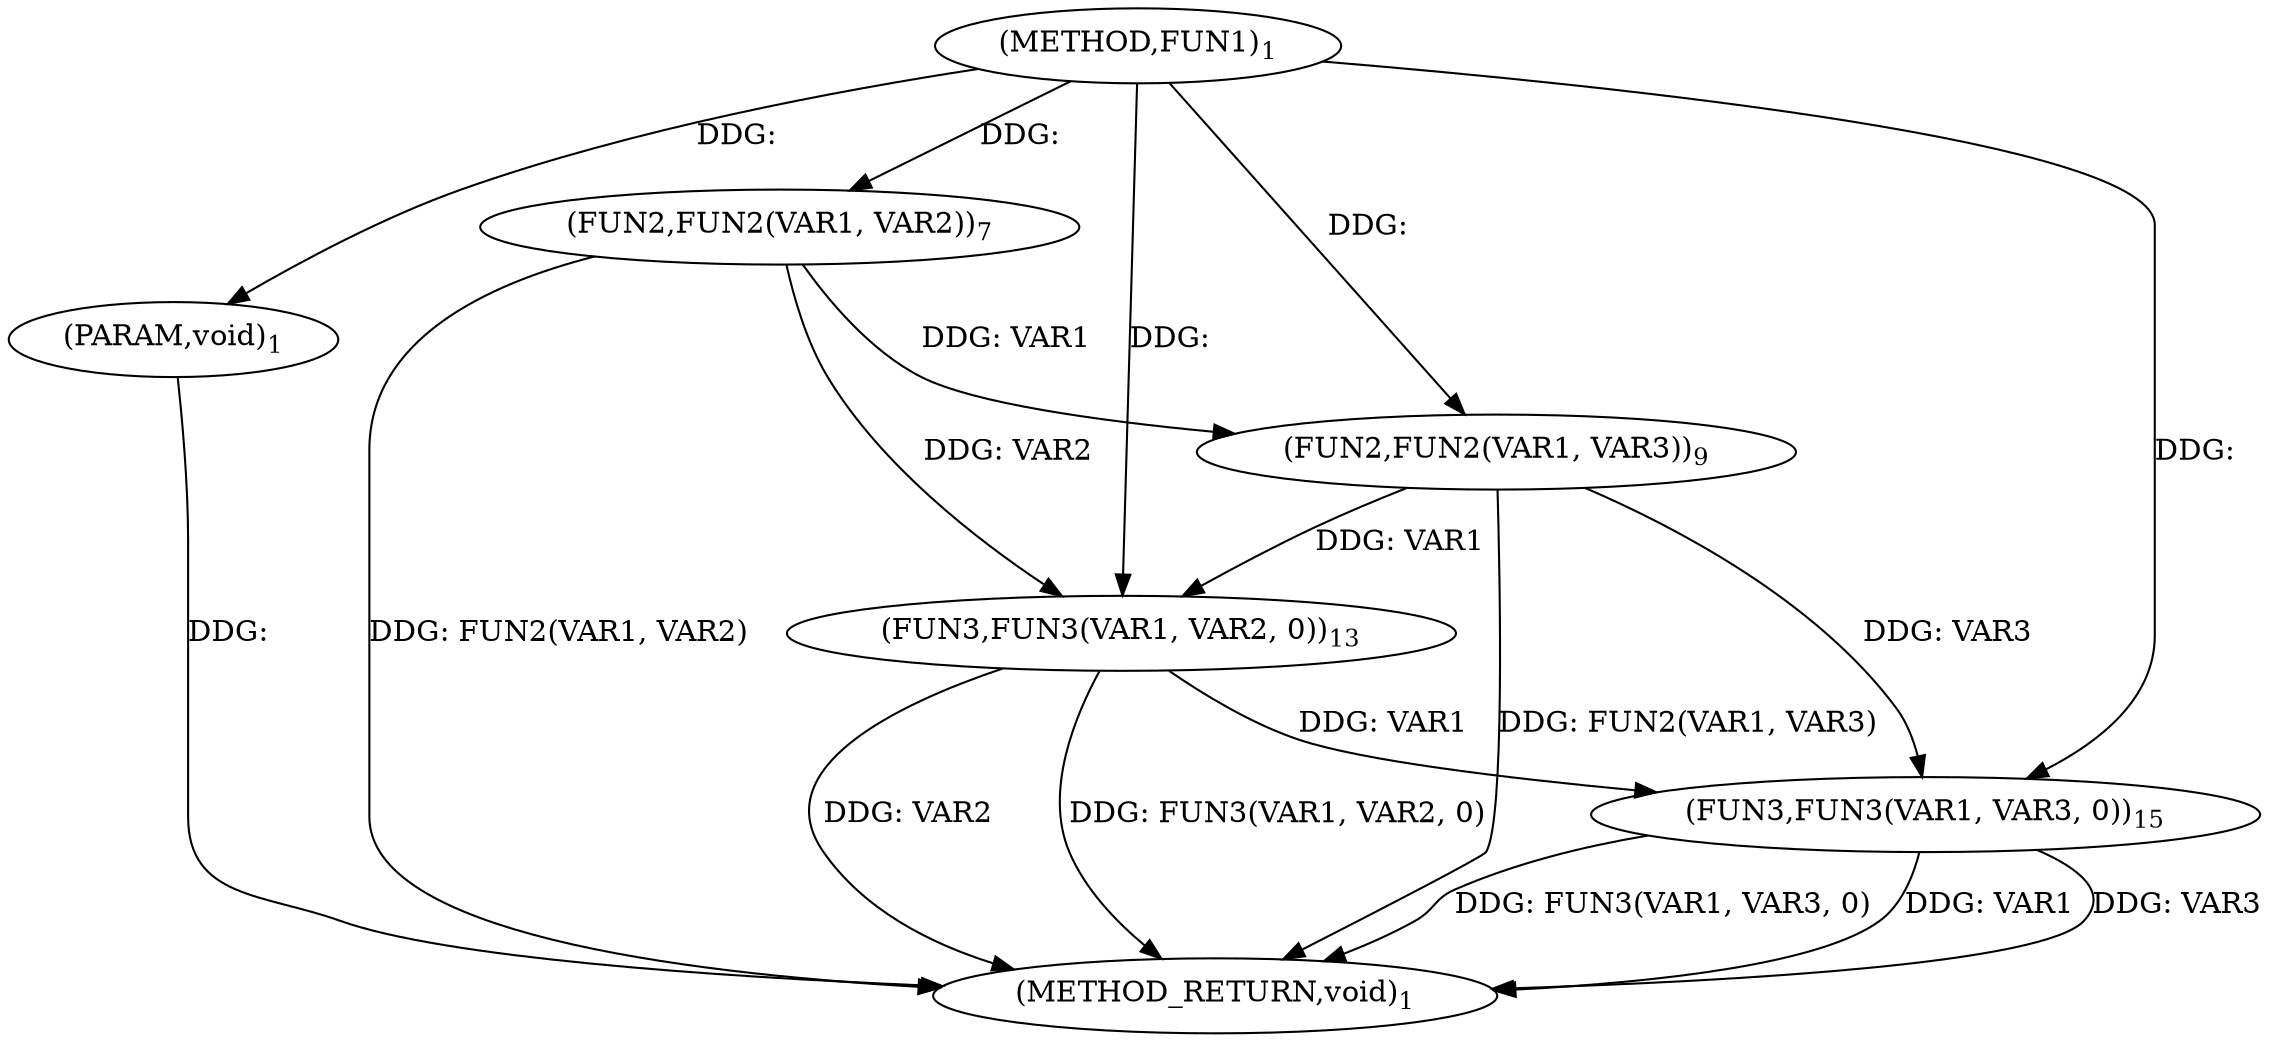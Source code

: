 digraph "FUN1" {  
"8" [label = <(METHOD,FUN1)<SUB>1</SUB>> ]
"25" [label = <(METHOD_RETURN,void)<SUB>1</SUB>> ]
"9" [label = <(PARAM,void)<SUB>1</SUB>> ]
"11" [label = <(FUN2,FUN2(VAR1, VAR2))<SUB>7</SUB>> ]
"14" [label = <(FUN2,FUN2(VAR1, VAR3))<SUB>9</SUB>> ]
"17" [label = <(FUN3,FUN3(VAR1, VAR2, 0))<SUB>13</SUB>> ]
"21" [label = <(FUN3,FUN3(VAR1, VAR3, 0))<SUB>15</SUB>> ]
  "9" -> "25"  [ label = "DDG: "] 
  "11" -> "25"  [ label = "DDG: FUN2(VAR1, VAR2)"] 
  "14" -> "25"  [ label = "DDG: FUN2(VAR1, VAR3)"] 
  "17" -> "25"  [ label = "DDG: VAR2"] 
  "17" -> "25"  [ label = "DDG: FUN3(VAR1, VAR2, 0)"] 
  "21" -> "25"  [ label = "DDG: VAR1"] 
  "21" -> "25"  [ label = "DDG: VAR3"] 
  "21" -> "25"  [ label = "DDG: FUN3(VAR1, VAR3, 0)"] 
  "8" -> "9"  [ label = "DDG: "] 
  "8" -> "11"  [ label = "DDG: "] 
  "11" -> "14"  [ label = "DDG: VAR1"] 
  "8" -> "14"  [ label = "DDG: "] 
  "14" -> "17"  [ label = "DDG: VAR1"] 
  "8" -> "17"  [ label = "DDG: "] 
  "11" -> "17"  [ label = "DDG: VAR2"] 
  "17" -> "21"  [ label = "DDG: VAR1"] 
  "8" -> "21"  [ label = "DDG: "] 
  "14" -> "21"  [ label = "DDG: VAR3"] 
}
